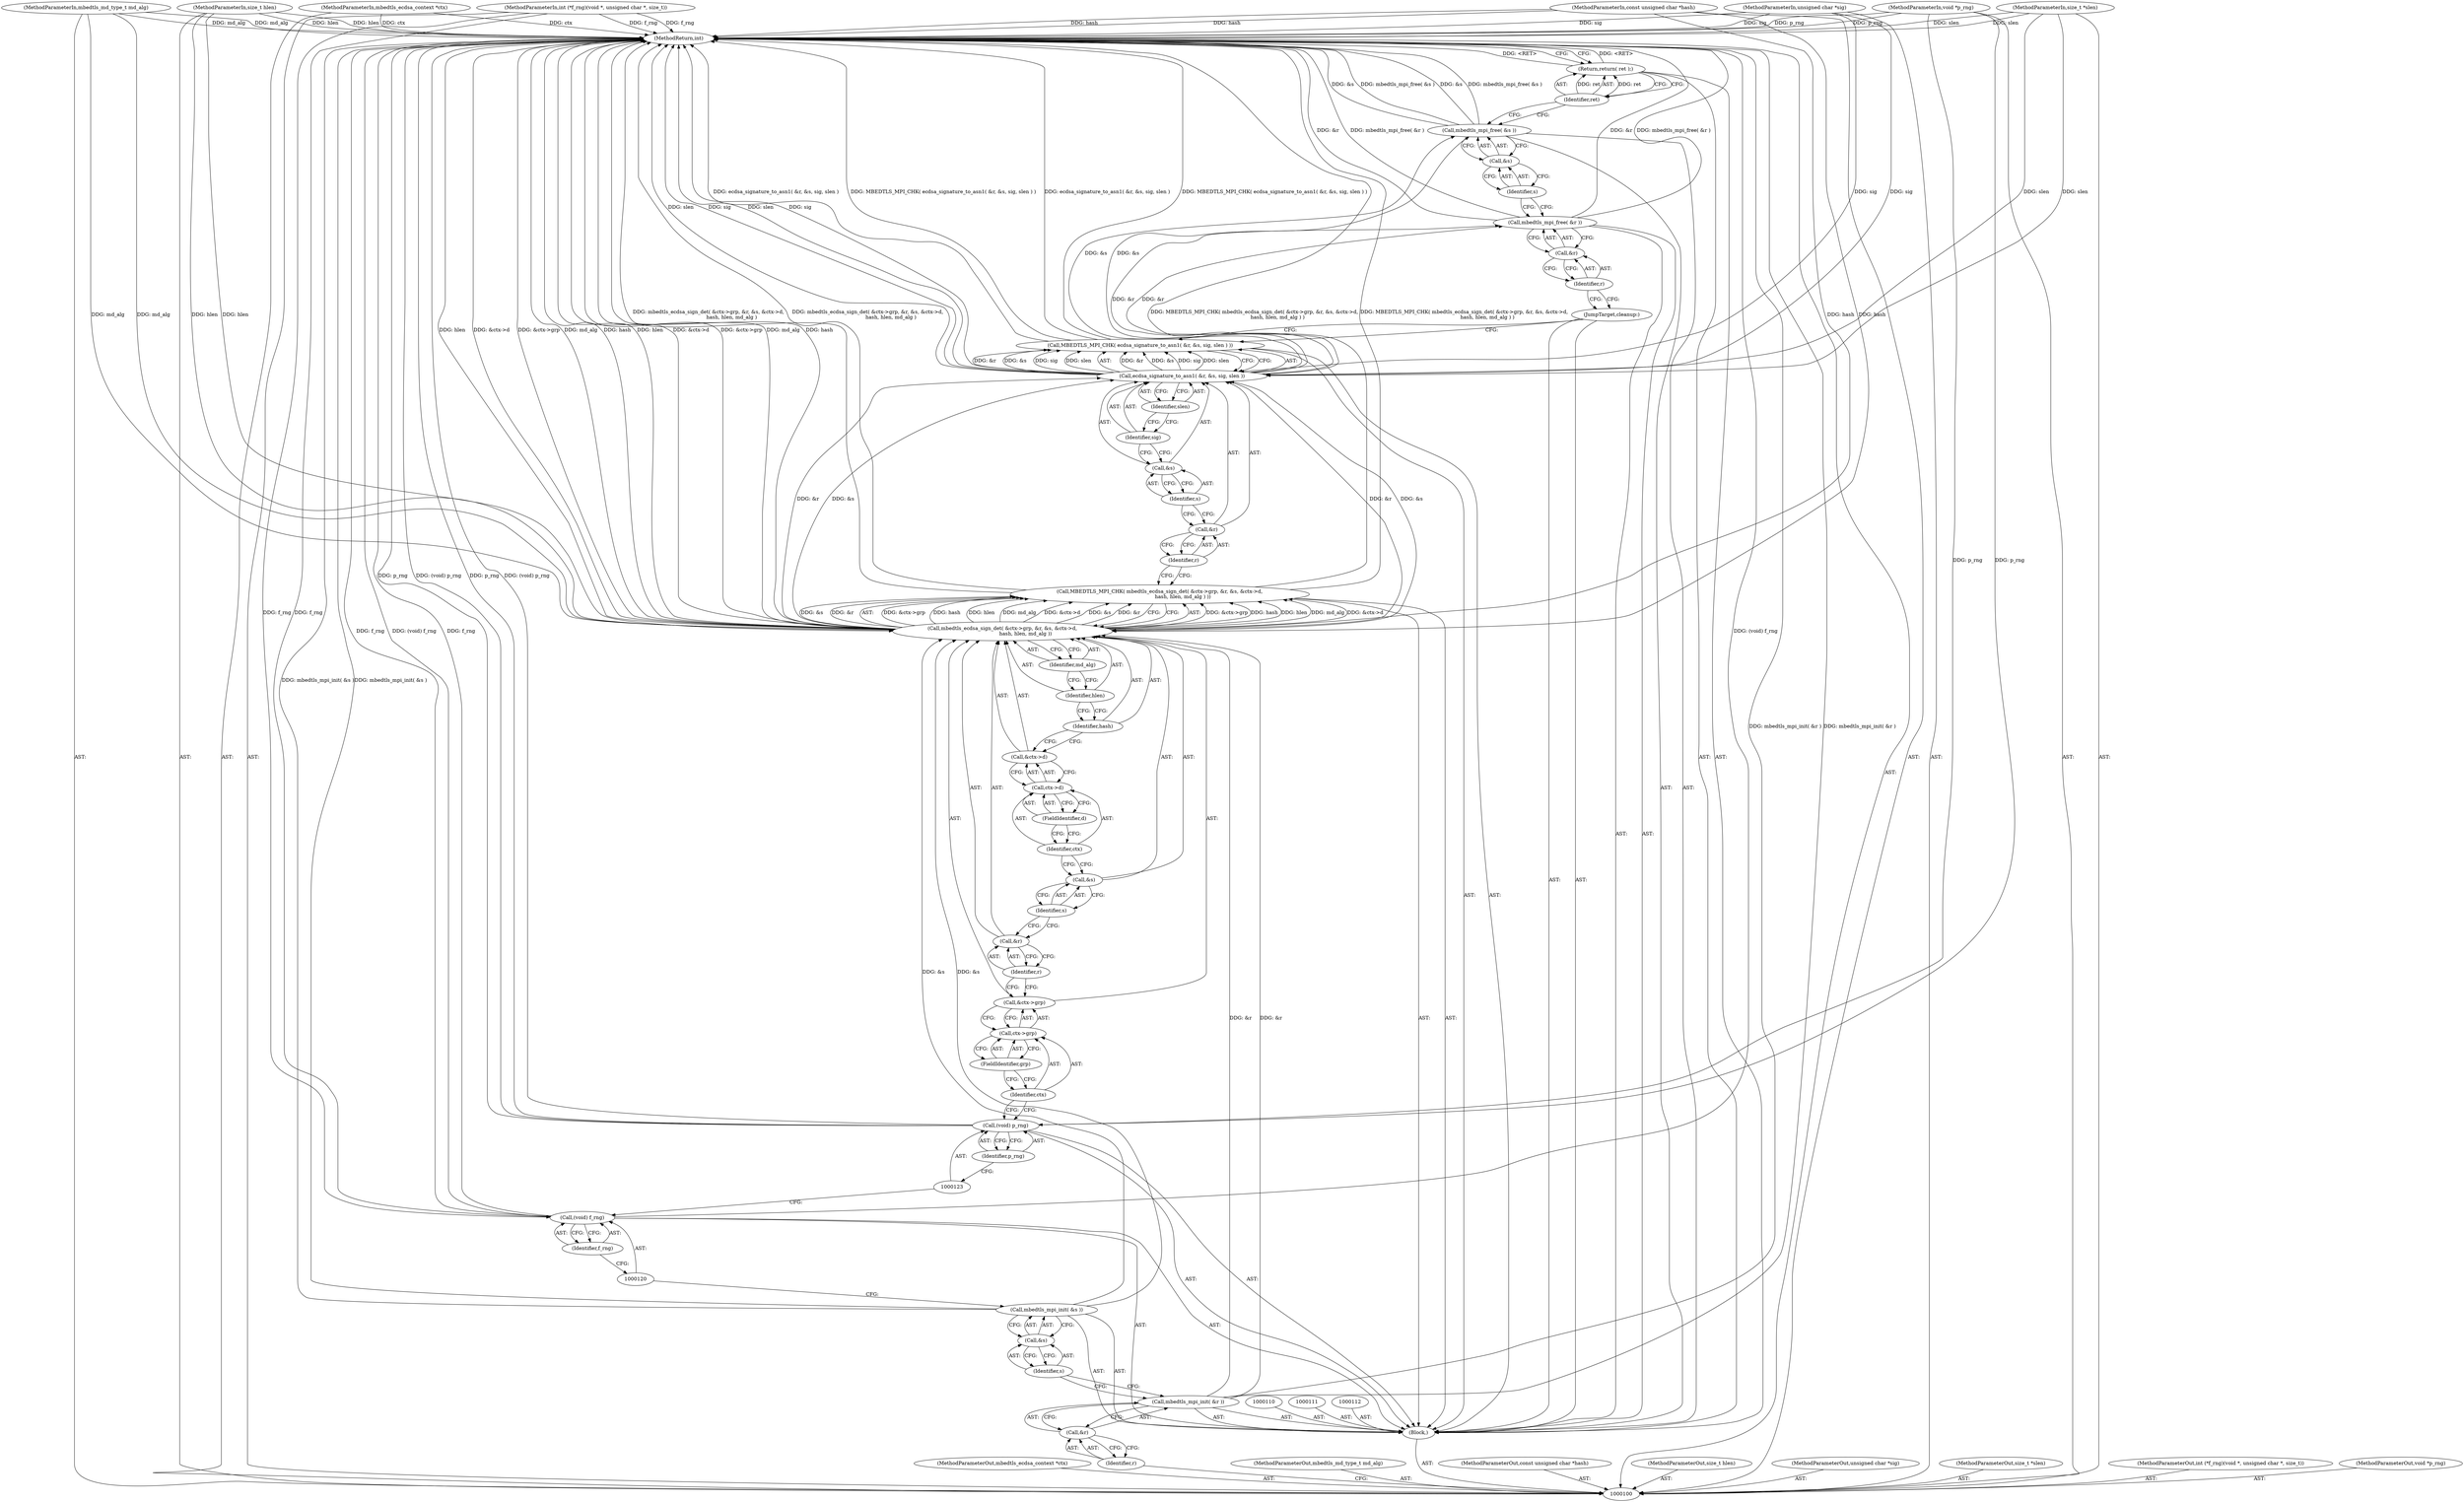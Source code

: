 digraph "1_mbedtls_298a43a77ec0ed2c19a8c924ddd8571ef3e65dfd_1" {
"1000159" [label="(MethodReturn,int)"];
"1000101" [label="(MethodParameterIn,mbedtls_ecdsa_context *ctx)"];
"1000215" [label="(MethodParameterOut,mbedtls_ecdsa_context *ctx)"];
"1000102" [label="(MethodParameterIn,mbedtls_md_type_t md_alg)"];
"1000216" [label="(MethodParameterOut,mbedtls_md_type_t md_alg)"];
"1000114" [label="(Call,&r)"];
"1000115" [label="(Identifier,r)"];
"1000113" [label="(Call,mbedtls_mpi_init( &r ))"];
"1000117" [label="(Call,&s)"];
"1000118" [label="(Identifier,s)"];
"1000116" [label="(Call,mbedtls_mpi_init( &s ))"];
"1000121" [label="(Identifier,f_rng)"];
"1000119" [label="(Call,(void) f_rng)"];
"1000124" [label="(Identifier,p_rng)"];
"1000122" [label="(Call,(void) p_rng)"];
"1000126" [label="(Call,mbedtls_ecdsa_sign_det( &ctx->grp, &r, &s, &ctx->d,\n                             hash, hlen, md_alg ))"];
"1000125" [label="(Call,MBEDTLS_MPI_CHK( mbedtls_ecdsa_sign_det( &ctx->grp, &r, &s, &ctx->d,\n                             hash, hlen, md_alg ) ))"];
"1000127" [label="(Call,&ctx->grp)"];
"1000128" [label="(Call,ctx->grp)"];
"1000129" [label="(Identifier,ctx)"];
"1000130" [label="(FieldIdentifier,grp)"];
"1000131" [label="(Call,&r)"];
"1000132" [label="(Identifier,r)"];
"1000133" [label="(Call,&s)"];
"1000134" [label="(Identifier,s)"];
"1000135" [label="(Call,&ctx->d)"];
"1000136" [label="(Call,ctx->d)"];
"1000137" [label="(Identifier,ctx)"];
"1000138" [label="(FieldIdentifier,d)"];
"1000139" [label="(Identifier,hash)"];
"1000140" [label="(Identifier,hlen)"];
"1000141" [label="(Identifier,md_alg)"];
"1000103" [label="(MethodParameterIn,const unsigned char *hash)"];
"1000217" [label="(MethodParameterOut,const unsigned char *hash)"];
"1000104" [label="(MethodParameterIn,size_t hlen)"];
"1000218" [label="(MethodParameterOut,size_t hlen)"];
"1000143" [label="(Call,ecdsa_signature_to_asn1( &r, &s, sig, slen ))"];
"1000144" [label="(Call,&r)"];
"1000145" [label="(Identifier,r)"];
"1000142" [label="(Call,MBEDTLS_MPI_CHK( ecdsa_signature_to_asn1( &r, &s, sig, slen ) ))"];
"1000146" [label="(Call,&s)"];
"1000147" [label="(Identifier,s)"];
"1000148" [label="(Identifier,sig)"];
"1000149" [label="(Identifier,slen)"];
"1000150" [label="(JumpTarget,cleanup:)"];
"1000152" [label="(Call,&r)"];
"1000153" [label="(Identifier,r)"];
"1000151" [label="(Call,mbedtls_mpi_free( &r ))"];
"1000155" [label="(Call,&s)"];
"1000156" [label="(Identifier,s)"];
"1000154" [label="(Call,mbedtls_mpi_free( &s ))"];
"1000105" [label="(MethodParameterIn,unsigned char *sig)"];
"1000219" [label="(MethodParameterOut,unsigned char *sig)"];
"1000106" [label="(MethodParameterIn,size_t *slen)"];
"1000220" [label="(MethodParameterOut,size_t *slen)"];
"1000158" [label="(Identifier,ret)"];
"1000157" [label="(Return,return( ret );)"];
"1000107" [label="(MethodParameterIn,int (*f_rng)(void *, unsigned char *, size_t))"];
"1000221" [label="(MethodParameterOut,int (*f_rng)(void *, unsigned char *, size_t))"];
"1000108" [label="(MethodParameterIn,void *p_rng)"];
"1000222" [label="(MethodParameterOut,void *p_rng)"];
"1000109" [label="(Block,)"];
"1000159" -> "1000100"  [label="AST: "];
"1000159" -> "1000157"  [label="CFG: "];
"1000125" -> "1000159"  [label="DDG: mbedtls_ecdsa_sign_det( &ctx->grp, &r, &s, &ctx->d,\n                             hash, hlen, md_alg )"];
"1000125" -> "1000159"  [label="DDG: MBEDTLS_MPI_CHK( mbedtls_ecdsa_sign_det( &ctx->grp, &r, &s, &ctx->d,\n                             hash, hlen, md_alg ) )"];
"1000142" -> "1000159"  [label="DDG: MBEDTLS_MPI_CHK( ecdsa_signature_to_asn1( &r, &s, sig, slen ) )"];
"1000142" -> "1000159"  [label="DDG: ecdsa_signature_to_asn1( &r, &s, sig, slen )"];
"1000108" -> "1000159"  [label="DDG: p_rng"];
"1000104" -> "1000159"  [label="DDG: hlen"];
"1000105" -> "1000159"  [label="DDG: sig"];
"1000119" -> "1000159"  [label="DDG: f_rng"];
"1000119" -> "1000159"  [label="DDG: (void) f_rng"];
"1000126" -> "1000159"  [label="DDG: &ctx->grp"];
"1000126" -> "1000159"  [label="DDG: md_alg"];
"1000126" -> "1000159"  [label="DDG: hash"];
"1000126" -> "1000159"  [label="DDG: hlen"];
"1000126" -> "1000159"  [label="DDG: &ctx->d"];
"1000102" -> "1000159"  [label="DDG: md_alg"];
"1000154" -> "1000159"  [label="DDG: mbedtls_mpi_free( &s )"];
"1000154" -> "1000159"  [label="DDG: &s"];
"1000116" -> "1000159"  [label="DDG: mbedtls_mpi_init( &s )"];
"1000106" -> "1000159"  [label="DDG: slen"];
"1000122" -> "1000159"  [label="DDG: p_rng"];
"1000122" -> "1000159"  [label="DDG: (void) p_rng"];
"1000107" -> "1000159"  [label="DDG: f_rng"];
"1000151" -> "1000159"  [label="DDG: mbedtls_mpi_free( &r )"];
"1000151" -> "1000159"  [label="DDG: &r"];
"1000103" -> "1000159"  [label="DDG: hash"];
"1000143" -> "1000159"  [label="DDG: slen"];
"1000143" -> "1000159"  [label="DDG: sig"];
"1000113" -> "1000159"  [label="DDG: mbedtls_mpi_init( &r )"];
"1000101" -> "1000159"  [label="DDG: ctx"];
"1000157" -> "1000159"  [label="DDG: <RET>"];
"1000101" -> "1000100"  [label="AST: "];
"1000101" -> "1000159"  [label="DDG: ctx"];
"1000215" -> "1000100"  [label="AST: "];
"1000102" -> "1000100"  [label="AST: "];
"1000102" -> "1000159"  [label="DDG: md_alg"];
"1000102" -> "1000126"  [label="DDG: md_alg"];
"1000216" -> "1000100"  [label="AST: "];
"1000114" -> "1000113"  [label="AST: "];
"1000114" -> "1000115"  [label="CFG: "];
"1000115" -> "1000114"  [label="AST: "];
"1000113" -> "1000114"  [label="CFG: "];
"1000115" -> "1000114"  [label="AST: "];
"1000115" -> "1000100"  [label="CFG: "];
"1000114" -> "1000115"  [label="CFG: "];
"1000113" -> "1000109"  [label="AST: "];
"1000113" -> "1000114"  [label="CFG: "];
"1000114" -> "1000113"  [label="AST: "];
"1000118" -> "1000113"  [label="CFG: "];
"1000113" -> "1000159"  [label="DDG: mbedtls_mpi_init( &r )"];
"1000113" -> "1000126"  [label="DDG: &r"];
"1000117" -> "1000116"  [label="AST: "];
"1000117" -> "1000118"  [label="CFG: "];
"1000118" -> "1000117"  [label="AST: "];
"1000116" -> "1000117"  [label="CFG: "];
"1000118" -> "1000117"  [label="AST: "];
"1000118" -> "1000113"  [label="CFG: "];
"1000117" -> "1000118"  [label="CFG: "];
"1000116" -> "1000109"  [label="AST: "];
"1000116" -> "1000117"  [label="CFG: "];
"1000117" -> "1000116"  [label="AST: "];
"1000120" -> "1000116"  [label="CFG: "];
"1000116" -> "1000159"  [label="DDG: mbedtls_mpi_init( &s )"];
"1000116" -> "1000126"  [label="DDG: &s"];
"1000121" -> "1000119"  [label="AST: "];
"1000121" -> "1000120"  [label="CFG: "];
"1000119" -> "1000121"  [label="CFG: "];
"1000119" -> "1000109"  [label="AST: "];
"1000119" -> "1000121"  [label="CFG: "];
"1000120" -> "1000119"  [label="AST: "];
"1000121" -> "1000119"  [label="AST: "];
"1000123" -> "1000119"  [label="CFG: "];
"1000119" -> "1000159"  [label="DDG: f_rng"];
"1000119" -> "1000159"  [label="DDG: (void) f_rng"];
"1000107" -> "1000119"  [label="DDG: f_rng"];
"1000124" -> "1000122"  [label="AST: "];
"1000124" -> "1000123"  [label="CFG: "];
"1000122" -> "1000124"  [label="CFG: "];
"1000122" -> "1000109"  [label="AST: "];
"1000122" -> "1000124"  [label="CFG: "];
"1000123" -> "1000122"  [label="AST: "];
"1000124" -> "1000122"  [label="AST: "];
"1000129" -> "1000122"  [label="CFG: "];
"1000122" -> "1000159"  [label="DDG: p_rng"];
"1000122" -> "1000159"  [label="DDG: (void) p_rng"];
"1000108" -> "1000122"  [label="DDG: p_rng"];
"1000126" -> "1000125"  [label="AST: "];
"1000126" -> "1000141"  [label="CFG: "];
"1000127" -> "1000126"  [label="AST: "];
"1000131" -> "1000126"  [label="AST: "];
"1000133" -> "1000126"  [label="AST: "];
"1000135" -> "1000126"  [label="AST: "];
"1000139" -> "1000126"  [label="AST: "];
"1000140" -> "1000126"  [label="AST: "];
"1000141" -> "1000126"  [label="AST: "];
"1000125" -> "1000126"  [label="CFG: "];
"1000126" -> "1000159"  [label="DDG: &ctx->grp"];
"1000126" -> "1000159"  [label="DDG: md_alg"];
"1000126" -> "1000159"  [label="DDG: hash"];
"1000126" -> "1000159"  [label="DDG: hlen"];
"1000126" -> "1000159"  [label="DDG: &ctx->d"];
"1000126" -> "1000125"  [label="DDG: &ctx->grp"];
"1000126" -> "1000125"  [label="DDG: hash"];
"1000126" -> "1000125"  [label="DDG: hlen"];
"1000126" -> "1000125"  [label="DDG: md_alg"];
"1000126" -> "1000125"  [label="DDG: &ctx->d"];
"1000126" -> "1000125"  [label="DDG: &s"];
"1000126" -> "1000125"  [label="DDG: &r"];
"1000113" -> "1000126"  [label="DDG: &r"];
"1000116" -> "1000126"  [label="DDG: &s"];
"1000103" -> "1000126"  [label="DDG: hash"];
"1000104" -> "1000126"  [label="DDG: hlen"];
"1000102" -> "1000126"  [label="DDG: md_alg"];
"1000126" -> "1000143"  [label="DDG: &r"];
"1000126" -> "1000143"  [label="DDG: &s"];
"1000125" -> "1000109"  [label="AST: "];
"1000125" -> "1000126"  [label="CFG: "];
"1000126" -> "1000125"  [label="AST: "];
"1000145" -> "1000125"  [label="CFG: "];
"1000125" -> "1000159"  [label="DDG: mbedtls_ecdsa_sign_det( &ctx->grp, &r, &s, &ctx->d,\n                             hash, hlen, md_alg )"];
"1000125" -> "1000159"  [label="DDG: MBEDTLS_MPI_CHK( mbedtls_ecdsa_sign_det( &ctx->grp, &r, &s, &ctx->d,\n                             hash, hlen, md_alg ) )"];
"1000126" -> "1000125"  [label="DDG: &ctx->grp"];
"1000126" -> "1000125"  [label="DDG: hash"];
"1000126" -> "1000125"  [label="DDG: hlen"];
"1000126" -> "1000125"  [label="DDG: md_alg"];
"1000126" -> "1000125"  [label="DDG: &ctx->d"];
"1000126" -> "1000125"  [label="DDG: &s"];
"1000126" -> "1000125"  [label="DDG: &r"];
"1000127" -> "1000126"  [label="AST: "];
"1000127" -> "1000128"  [label="CFG: "];
"1000128" -> "1000127"  [label="AST: "];
"1000132" -> "1000127"  [label="CFG: "];
"1000128" -> "1000127"  [label="AST: "];
"1000128" -> "1000130"  [label="CFG: "];
"1000129" -> "1000128"  [label="AST: "];
"1000130" -> "1000128"  [label="AST: "];
"1000127" -> "1000128"  [label="CFG: "];
"1000129" -> "1000128"  [label="AST: "];
"1000129" -> "1000122"  [label="CFG: "];
"1000130" -> "1000129"  [label="CFG: "];
"1000130" -> "1000128"  [label="AST: "];
"1000130" -> "1000129"  [label="CFG: "];
"1000128" -> "1000130"  [label="CFG: "];
"1000131" -> "1000126"  [label="AST: "];
"1000131" -> "1000132"  [label="CFG: "];
"1000132" -> "1000131"  [label="AST: "];
"1000134" -> "1000131"  [label="CFG: "];
"1000132" -> "1000131"  [label="AST: "];
"1000132" -> "1000127"  [label="CFG: "];
"1000131" -> "1000132"  [label="CFG: "];
"1000133" -> "1000126"  [label="AST: "];
"1000133" -> "1000134"  [label="CFG: "];
"1000134" -> "1000133"  [label="AST: "];
"1000137" -> "1000133"  [label="CFG: "];
"1000134" -> "1000133"  [label="AST: "];
"1000134" -> "1000131"  [label="CFG: "];
"1000133" -> "1000134"  [label="CFG: "];
"1000135" -> "1000126"  [label="AST: "];
"1000135" -> "1000136"  [label="CFG: "];
"1000136" -> "1000135"  [label="AST: "];
"1000139" -> "1000135"  [label="CFG: "];
"1000136" -> "1000135"  [label="AST: "];
"1000136" -> "1000138"  [label="CFG: "];
"1000137" -> "1000136"  [label="AST: "];
"1000138" -> "1000136"  [label="AST: "];
"1000135" -> "1000136"  [label="CFG: "];
"1000137" -> "1000136"  [label="AST: "];
"1000137" -> "1000133"  [label="CFG: "];
"1000138" -> "1000137"  [label="CFG: "];
"1000138" -> "1000136"  [label="AST: "];
"1000138" -> "1000137"  [label="CFG: "];
"1000136" -> "1000138"  [label="CFG: "];
"1000139" -> "1000126"  [label="AST: "];
"1000139" -> "1000135"  [label="CFG: "];
"1000140" -> "1000139"  [label="CFG: "];
"1000140" -> "1000126"  [label="AST: "];
"1000140" -> "1000139"  [label="CFG: "];
"1000141" -> "1000140"  [label="CFG: "];
"1000141" -> "1000126"  [label="AST: "];
"1000141" -> "1000140"  [label="CFG: "];
"1000126" -> "1000141"  [label="CFG: "];
"1000103" -> "1000100"  [label="AST: "];
"1000103" -> "1000159"  [label="DDG: hash"];
"1000103" -> "1000126"  [label="DDG: hash"];
"1000217" -> "1000100"  [label="AST: "];
"1000104" -> "1000100"  [label="AST: "];
"1000104" -> "1000159"  [label="DDG: hlen"];
"1000104" -> "1000126"  [label="DDG: hlen"];
"1000218" -> "1000100"  [label="AST: "];
"1000143" -> "1000142"  [label="AST: "];
"1000143" -> "1000149"  [label="CFG: "];
"1000144" -> "1000143"  [label="AST: "];
"1000146" -> "1000143"  [label="AST: "];
"1000148" -> "1000143"  [label="AST: "];
"1000149" -> "1000143"  [label="AST: "];
"1000142" -> "1000143"  [label="CFG: "];
"1000143" -> "1000159"  [label="DDG: slen"];
"1000143" -> "1000159"  [label="DDG: sig"];
"1000143" -> "1000142"  [label="DDG: &r"];
"1000143" -> "1000142"  [label="DDG: &s"];
"1000143" -> "1000142"  [label="DDG: sig"];
"1000143" -> "1000142"  [label="DDG: slen"];
"1000126" -> "1000143"  [label="DDG: &r"];
"1000126" -> "1000143"  [label="DDG: &s"];
"1000105" -> "1000143"  [label="DDG: sig"];
"1000106" -> "1000143"  [label="DDG: slen"];
"1000143" -> "1000151"  [label="DDG: &r"];
"1000143" -> "1000154"  [label="DDG: &s"];
"1000144" -> "1000143"  [label="AST: "];
"1000144" -> "1000145"  [label="CFG: "];
"1000145" -> "1000144"  [label="AST: "];
"1000147" -> "1000144"  [label="CFG: "];
"1000145" -> "1000144"  [label="AST: "];
"1000145" -> "1000125"  [label="CFG: "];
"1000144" -> "1000145"  [label="CFG: "];
"1000142" -> "1000109"  [label="AST: "];
"1000142" -> "1000143"  [label="CFG: "];
"1000143" -> "1000142"  [label="AST: "];
"1000150" -> "1000142"  [label="CFG: "];
"1000142" -> "1000159"  [label="DDG: MBEDTLS_MPI_CHK( ecdsa_signature_to_asn1( &r, &s, sig, slen ) )"];
"1000142" -> "1000159"  [label="DDG: ecdsa_signature_to_asn1( &r, &s, sig, slen )"];
"1000143" -> "1000142"  [label="DDG: &r"];
"1000143" -> "1000142"  [label="DDG: &s"];
"1000143" -> "1000142"  [label="DDG: sig"];
"1000143" -> "1000142"  [label="DDG: slen"];
"1000146" -> "1000143"  [label="AST: "];
"1000146" -> "1000147"  [label="CFG: "];
"1000147" -> "1000146"  [label="AST: "];
"1000148" -> "1000146"  [label="CFG: "];
"1000147" -> "1000146"  [label="AST: "];
"1000147" -> "1000144"  [label="CFG: "];
"1000146" -> "1000147"  [label="CFG: "];
"1000148" -> "1000143"  [label="AST: "];
"1000148" -> "1000146"  [label="CFG: "];
"1000149" -> "1000148"  [label="CFG: "];
"1000149" -> "1000143"  [label="AST: "];
"1000149" -> "1000148"  [label="CFG: "];
"1000143" -> "1000149"  [label="CFG: "];
"1000150" -> "1000109"  [label="AST: "];
"1000150" -> "1000142"  [label="CFG: "];
"1000153" -> "1000150"  [label="CFG: "];
"1000152" -> "1000151"  [label="AST: "];
"1000152" -> "1000153"  [label="CFG: "];
"1000153" -> "1000152"  [label="AST: "];
"1000151" -> "1000152"  [label="CFG: "];
"1000153" -> "1000152"  [label="AST: "];
"1000153" -> "1000150"  [label="CFG: "];
"1000152" -> "1000153"  [label="CFG: "];
"1000151" -> "1000109"  [label="AST: "];
"1000151" -> "1000152"  [label="CFG: "];
"1000152" -> "1000151"  [label="AST: "];
"1000156" -> "1000151"  [label="CFG: "];
"1000151" -> "1000159"  [label="DDG: mbedtls_mpi_free( &r )"];
"1000151" -> "1000159"  [label="DDG: &r"];
"1000143" -> "1000151"  [label="DDG: &r"];
"1000155" -> "1000154"  [label="AST: "];
"1000155" -> "1000156"  [label="CFG: "];
"1000156" -> "1000155"  [label="AST: "];
"1000154" -> "1000155"  [label="CFG: "];
"1000156" -> "1000155"  [label="AST: "];
"1000156" -> "1000151"  [label="CFG: "];
"1000155" -> "1000156"  [label="CFG: "];
"1000154" -> "1000109"  [label="AST: "];
"1000154" -> "1000155"  [label="CFG: "];
"1000155" -> "1000154"  [label="AST: "];
"1000158" -> "1000154"  [label="CFG: "];
"1000154" -> "1000159"  [label="DDG: mbedtls_mpi_free( &s )"];
"1000154" -> "1000159"  [label="DDG: &s"];
"1000143" -> "1000154"  [label="DDG: &s"];
"1000105" -> "1000100"  [label="AST: "];
"1000105" -> "1000159"  [label="DDG: sig"];
"1000105" -> "1000143"  [label="DDG: sig"];
"1000219" -> "1000100"  [label="AST: "];
"1000106" -> "1000100"  [label="AST: "];
"1000106" -> "1000159"  [label="DDG: slen"];
"1000106" -> "1000143"  [label="DDG: slen"];
"1000220" -> "1000100"  [label="AST: "];
"1000158" -> "1000157"  [label="AST: "];
"1000158" -> "1000154"  [label="CFG: "];
"1000157" -> "1000158"  [label="CFG: "];
"1000158" -> "1000157"  [label="DDG: ret"];
"1000157" -> "1000109"  [label="AST: "];
"1000157" -> "1000158"  [label="CFG: "];
"1000158" -> "1000157"  [label="AST: "];
"1000159" -> "1000157"  [label="CFG: "];
"1000157" -> "1000159"  [label="DDG: <RET>"];
"1000158" -> "1000157"  [label="DDG: ret"];
"1000107" -> "1000100"  [label="AST: "];
"1000107" -> "1000159"  [label="DDG: f_rng"];
"1000107" -> "1000119"  [label="DDG: f_rng"];
"1000221" -> "1000100"  [label="AST: "];
"1000108" -> "1000100"  [label="AST: "];
"1000108" -> "1000159"  [label="DDG: p_rng"];
"1000108" -> "1000122"  [label="DDG: p_rng"];
"1000222" -> "1000100"  [label="AST: "];
"1000109" -> "1000100"  [label="AST: "];
"1000110" -> "1000109"  [label="AST: "];
"1000111" -> "1000109"  [label="AST: "];
"1000112" -> "1000109"  [label="AST: "];
"1000113" -> "1000109"  [label="AST: "];
"1000116" -> "1000109"  [label="AST: "];
"1000119" -> "1000109"  [label="AST: "];
"1000122" -> "1000109"  [label="AST: "];
"1000125" -> "1000109"  [label="AST: "];
"1000142" -> "1000109"  [label="AST: "];
"1000150" -> "1000109"  [label="AST: "];
"1000151" -> "1000109"  [label="AST: "];
"1000154" -> "1000109"  [label="AST: "];
"1000157" -> "1000109"  [label="AST: "];
}
